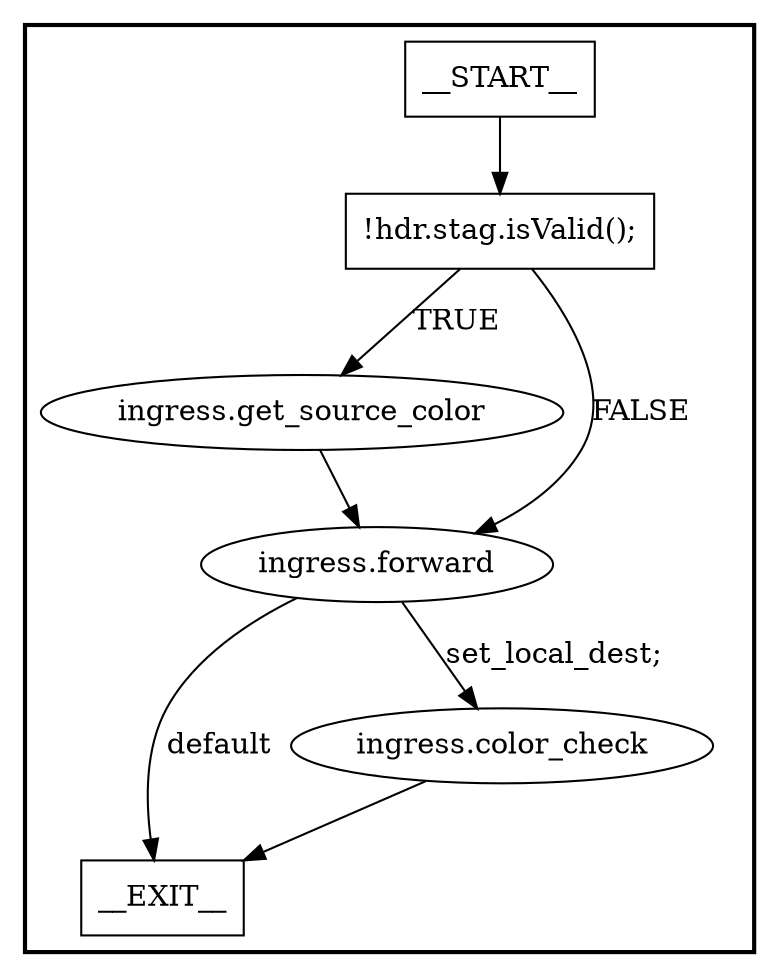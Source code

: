 digraph ingress {
subgraph cluster {
graph [
label="", labeljust=r, style=bold];
0[label=__START__, margin="", shape=rectangle, style=solid];
1[label=__EXIT__, margin="", shape=rectangle, style=solid];
2[label="!hdr.stag.isValid();", margin="", shape=rectangle, style=solid];
3[label="ingress.get_source_color", margin="", shape=ellipse, style=solid];
4[label="ingress.forward", margin="", shape=ellipse, style=solid];
5[label="ingress.color_check", margin="", shape=ellipse, style=solid];
0 -> 2[label=""];
2 -> 3[label=TRUE];
2 -> 4[label=FALSE];
3 -> 4[label=""];
4 -> 5[label="set_local_dest;"];
4 -> 1[label=default];
5 -> 1[label=""];
}
}
